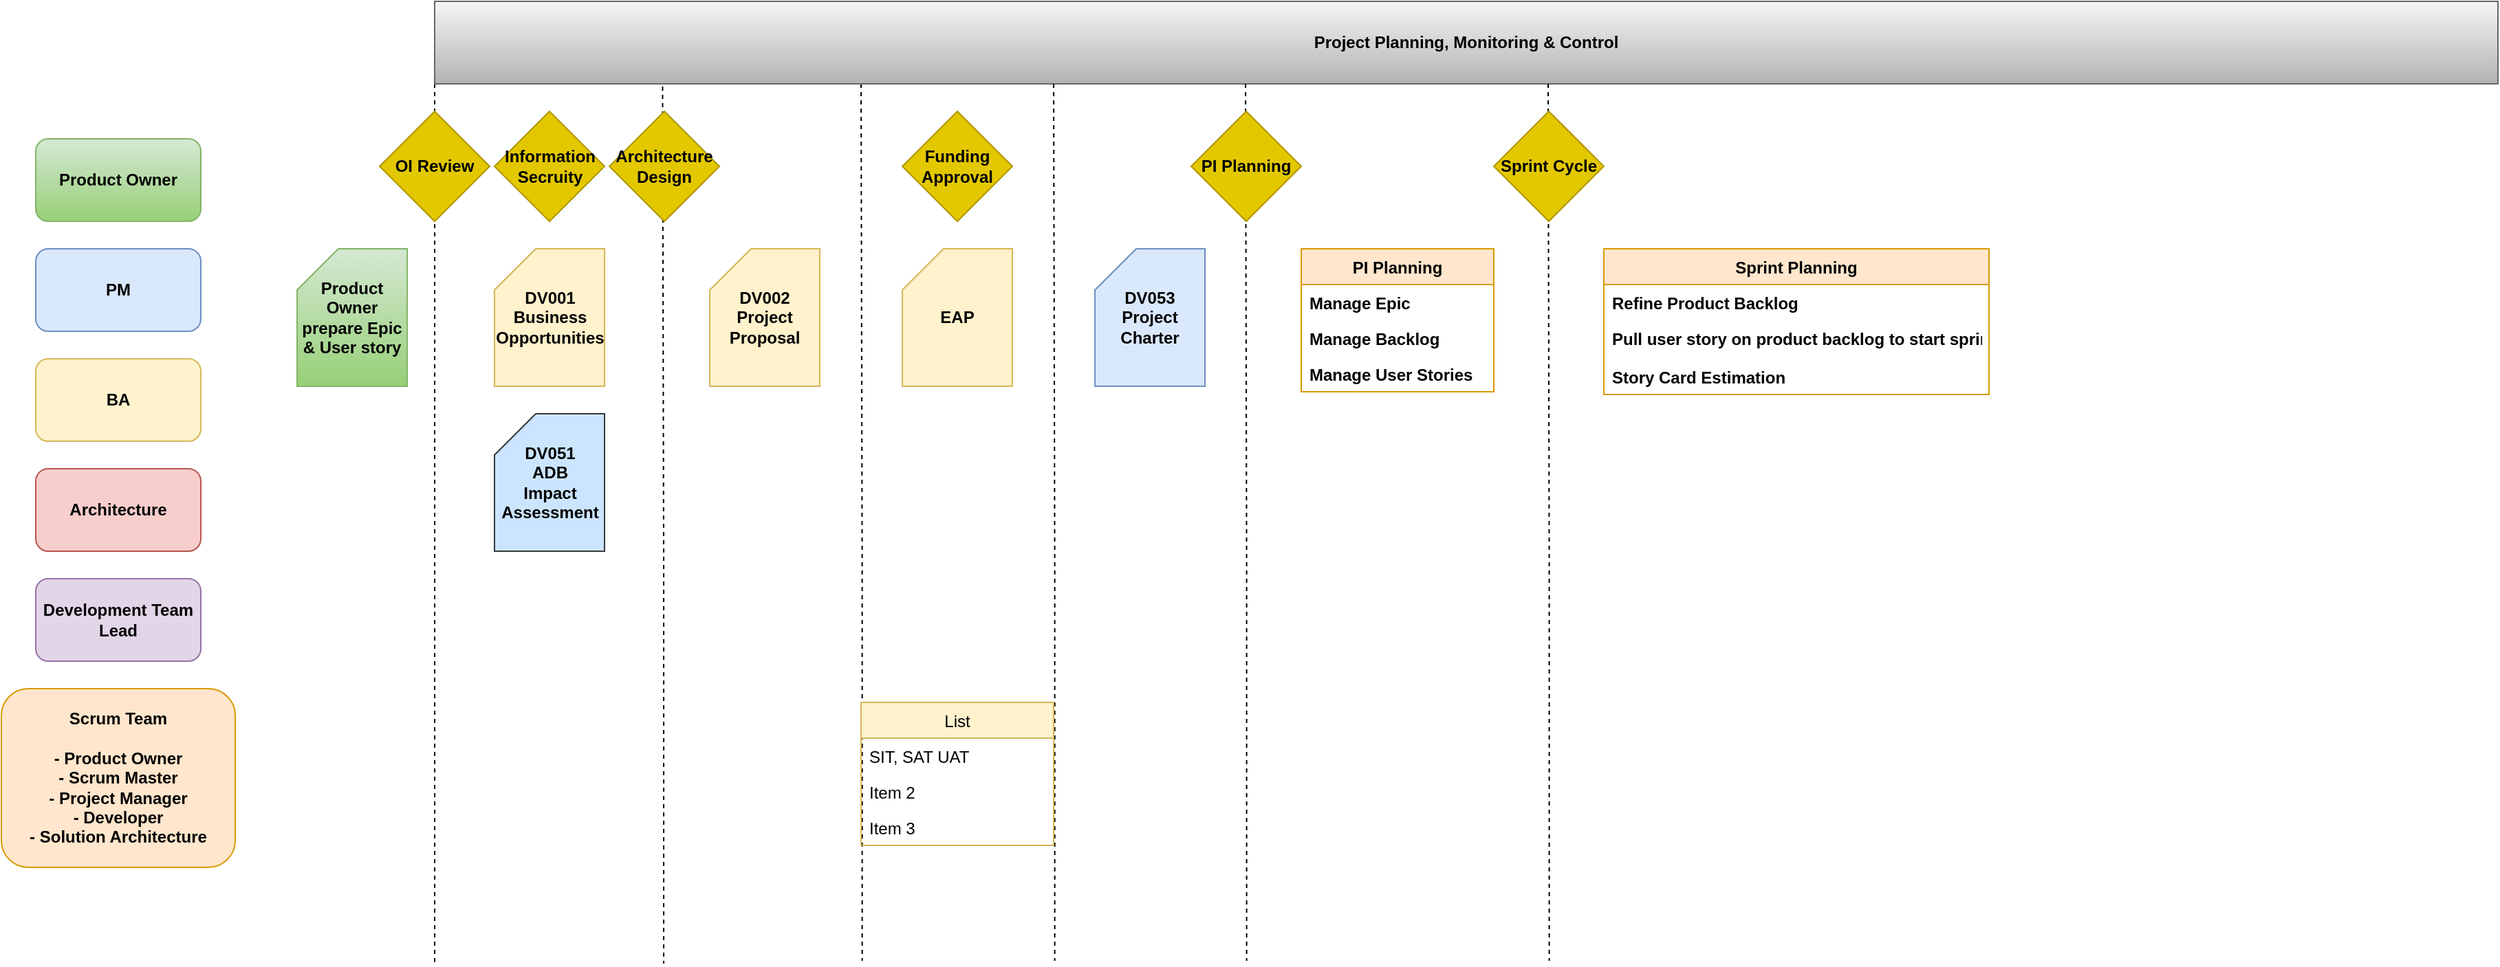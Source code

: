 <mxfile version="14.9.5" type="github">
  <diagram id="C5RBs43oDa-KdzZeNtuy" name="Page-1">
    <mxGraphModel dx="457" dy="1619" grid="1" gridSize="10" guides="1" tooltips="1" connect="1" arrows="1" fold="1" page="1" pageScale="1" pageWidth="827" pageHeight="1169" math="0" shadow="0">
      <root>
        <mxCell id="WIyWlLk6GJQsqaUBKTNV-0" />
        <mxCell id="WIyWlLk6GJQsqaUBKTNV-1" parent="WIyWlLk6GJQsqaUBKTNV-0" />
        <mxCell id="mM4xZMxqIYVrbbXNMaOM-7" value="" style="endArrow=none;dashed=1;html=1;exitX=0;exitY=1;exitDx=0;exitDy=0;" edge="1" parent="WIyWlLk6GJQsqaUBKTNV-1" source="mM4xZMxqIYVrbbXNMaOM-18">
          <mxGeometry width="50" height="50" relative="1" as="geometry">
            <mxPoint x="390" y="420" as="sourcePoint" />
            <mxPoint x="360" y="690" as="targetPoint" />
            <Array as="points">
              <mxPoint x="360" y="400" />
            </Array>
          </mxGeometry>
        </mxCell>
        <mxCell id="mM4xZMxqIYVrbbXNMaOM-0" value="&lt;b&gt;PM&lt;/b&gt;" style="rounded=1;whiteSpace=wrap;html=1;fillColor=#dae8fc;strokeColor=#6c8ebf;" vertex="1" parent="WIyWlLk6GJQsqaUBKTNV-1">
          <mxGeometry x="70" y="170" width="120" height="60" as="geometry" />
        </mxCell>
        <mxCell id="mM4xZMxqIYVrbbXNMaOM-1" value="&lt;b&gt;BA&lt;/b&gt;" style="rounded=1;whiteSpace=wrap;html=1;fillColor=#fff2cc;strokeColor=#d6b656;" vertex="1" parent="WIyWlLk6GJQsqaUBKTNV-1">
          <mxGeometry x="70" y="250" width="120" height="60" as="geometry" />
        </mxCell>
        <mxCell id="mM4xZMxqIYVrbbXNMaOM-2" value="&lt;b&gt;Architecture&lt;/b&gt;" style="rounded=1;whiteSpace=wrap;html=1;fillColor=#f8cecc;strokeColor=#b85450;" vertex="1" parent="WIyWlLk6GJQsqaUBKTNV-1">
          <mxGeometry x="70" y="330" width="120" height="60" as="geometry" />
        </mxCell>
        <mxCell id="mM4xZMxqIYVrbbXNMaOM-3" value="Development Team Lead" style="rounded=1;whiteSpace=wrap;html=1;fillColor=#e1d5e7;strokeColor=#9673a6;fontStyle=1" vertex="1" parent="WIyWlLk6GJQsqaUBKTNV-1">
          <mxGeometry x="70" y="410" width="120" height="60" as="geometry" />
        </mxCell>
        <mxCell id="mM4xZMxqIYVrbbXNMaOM-4" value="&lt;div&gt;Scrum Team&lt;/div&gt;&lt;div&gt;&lt;br&gt;&lt;/div&gt;&lt;div&gt;- Product Owner&lt;/div&gt;&lt;div&gt;- Scrum Master&lt;/div&gt;&lt;div&gt;- Project Manager&lt;/div&gt;&lt;div&gt;- Developer&lt;/div&gt;&lt;div&gt;- Solution Architecture&lt;br&gt;&lt;/div&gt;" style="rounded=1;whiteSpace=wrap;html=1;fillColor=#ffe6cc;strokeColor=#d79b00;fontStyle=1" vertex="1" parent="WIyWlLk6GJQsqaUBKTNV-1">
          <mxGeometry x="45" y="490" width="170" height="130" as="geometry" />
        </mxCell>
        <mxCell id="mM4xZMxqIYVrbbXNMaOM-6" value="OI Review" style="rhombus;whiteSpace=wrap;html=1;fillColor=#e3c800;strokeColor=#B09500;fontStyle=1;fontColor=#000000;" vertex="1" parent="WIyWlLk6GJQsqaUBKTNV-1">
          <mxGeometry x="320" y="70" width="80" height="80" as="geometry" />
        </mxCell>
        <mxCell id="mM4xZMxqIYVrbbXNMaOM-8" value="&lt;div&gt;DV001&lt;/div&gt;&lt;div&gt;Business Opportunities&lt;br&gt;&lt;/div&gt;" style="shape=card;whiteSpace=wrap;html=1;fillColor=#fff2cc;strokeColor=#d6b656;fontStyle=1" vertex="1" parent="WIyWlLk6GJQsqaUBKTNV-1">
          <mxGeometry x="403.5" y="170" width="80" height="100" as="geometry" />
        </mxCell>
        <mxCell id="mM4xZMxqIYVrbbXNMaOM-9" value="Information Secruity" style="rhombus;whiteSpace=wrap;html=1;fillColor=#e3c800;strokeColor=#B09500;fontStyle=1;fontColor=#000000;" vertex="1" parent="WIyWlLk6GJQsqaUBKTNV-1">
          <mxGeometry x="403.5" y="70" width="80" height="80" as="geometry" />
        </mxCell>
        <mxCell id="mM4xZMxqIYVrbbXNMaOM-11" value="" style="endArrow=none;dashed=1;html=1;exitX=0.185;exitY=1.033;exitDx=0;exitDy=0;exitPerimeter=0;" edge="1" parent="WIyWlLk6GJQsqaUBKTNV-1">
          <mxGeometry width="50" height="50" relative="1" as="geometry">
            <mxPoint x="525.7" y="51.98" as="sourcePoint" />
            <mxPoint x="526.5" y="690" as="targetPoint" />
            <Array as="points">
              <mxPoint x="526.5" y="400" />
            </Array>
          </mxGeometry>
        </mxCell>
        <mxCell id="mM4xZMxqIYVrbbXNMaOM-10" value="Architecture Design" style="rhombus;whiteSpace=wrap;html=1;fillColor=#e3c800;strokeColor=#B09500;fontStyle=1;fontColor=#000000;" vertex="1" parent="WIyWlLk6GJQsqaUBKTNV-1">
          <mxGeometry x="487" y="70" width="80" height="80" as="geometry" />
        </mxCell>
        <mxCell id="mM4xZMxqIYVrbbXNMaOM-12" value="&lt;div&gt;DV051&lt;/div&gt;&lt;div&gt;ADB&lt;br&gt;&lt;/div&gt;&lt;div&gt;Impact Assessment&lt;br&gt;&lt;/div&gt;" style="shape=card;whiteSpace=wrap;html=1;fillColor=#cce5ff;strokeColor=#36393d;fontStyle=1" vertex="1" parent="WIyWlLk6GJQsqaUBKTNV-1">
          <mxGeometry x="403.5" y="290" width="80" height="100" as="geometry" />
        </mxCell>
        <mxCell id="mM4xZMxqIYVrbbXNMaOM-13" value="&lt;div&gt;DV002&lt;/div&gt;&lt;div&gt;Project Proposal&lt;br&gt;&lt;/div&gt;" style="shape=card;whiteSpace=wrap;html=1;fillColor=#fff2cc;strokeColor=#d6b656;fontStyle=1" vertex="1" parent="WIyWlLk6GJQsqaUBKTNV-1">
          <mxGeometry x="560" y="170" width="80" height="100" as="geometry" />
        </mxCell>
        <mxCell id="mM4xZMxqIYVrbbXNMaOM-14" value="Product Owner prepare Epic &amp;amp; User story" style="shape=card;whiteSpace=wrap;html=1;fillColor=#d5e8d4;strokeColor=#82b366;fontStyle=1;gradientColor=#97d077;" vertex="1" parent="WIyWlLk6GJQsqaUBKTNV-1">
          <mxGeometry x="260" y="170" width="80" height="100" as="geometry" />
        </mxCell>
        <mxCell id="mM4xZMxqIYVrbbXNMaOM-15" value="Product Owner" style="rounded=1;whiteSpace=wrap;html=1;fillColor=#d5e8d4;strokeColor=#82b366;gradientColor=#97d077;fontStyle=1" vertex="1" parent="WIyWlLk6GJQsqaUBKTNV-1">
          <mxGeometry x="70" y="90" width="120" height="60" as="geometry" />
        </mxCell>
        <mxCell id="mM4xZMxqIYVrbbXNMaOM-20" value="" style="endArrow=none;dashed=1;html=1;exitX=0.185;exitY=1.033;exitDx=0;exitDy=0;exitPerimeter=0;" edge="1" parent="WIyWlLk6GJQsqaUBKTNV-1">
          <mxGeometry width="50" height="50" relative="1" as="geometry">
            <mxPoint x="670" y="50.0" as="sourcePoint" />
            <mxPoint x="670.8" y="688.02" as="targetPoint" />
            <Array as="points">
              <mxPoint x="670.8" y="398.02" />
            </Array>
          </mxGeometry>
        </mxCell>
        <mxCell id="mM4xZMxqIYVrbbXNMaOM-16" value="Funding Approval" style="rhombus;whiteSpace=wrap;html=1;fillColor=#e3c800;strokeColor=#B09500;fontStyle=1;fontColor=#000000;" vertex="1" parent="WIyWlLk6GJQsqaUBKTNV-1">
          <mxGeometry x="700" y="70" width="80" height="80" as="geometry" />
        </mxCell>
        <mxCell id="mM4xZMxqIYVrbbXNMaOM-18" value="Project Planning, Monitoring &amp;amp; Control" style="rounded=0;whiteSpace=wrap;html=1;gradientColor=#b3b3b3;fillColor=#f5f5f5;strokeColor=#666666;fontStyle=1" vertex="1" parent="WIyWlLk6GJQsqaUBKTNV-1">
          <mxGeometry x="360" y="-10" width="1500" height="60" as="geometry" />
        </mxCell>
        <mxCell id="mM4xZMxqIYVrbbXNMaOM-19" value="&lt;div&gt;DV053&lt;/div&gt;&lt;div&gt;Project Charter&lt;br&gt;&lt;/div&gt;" style="shape=card;whiteSpace=wrap;html=1;fillColor=#dae8fc;strokeColor=#6c8ebf;fontStyle=1" vertex="1" parent="WIyWlLk6GJQsqaUBKTNV-1">
          <mxGeometry x="840" y="170" width="80" height="100" as="geometry" />
        </mxCell>
        <mxCell id="mM4xZMxqIYVrbbXNMaOM-21" value="" style="endArrow=none;dashed=1;html=1;exitX=0.185;exitY=1.033;exitDx=0;exitDy=0;exitPerimeter=0;" edge="1" parent="WIyWlLk6GJQsqaUBKTNV-1">
          <mxGeometry width="50" height="50" relative="1" as="geometry">
            <mxPoint x="810" y="50" as="sourcePoint" />
            <mxPoint x="810.8" y="688.02" as="targetPoint" />
            <Array as="points">
              <mxPoint x="810.8" y="398.02" />
            </Array>
          </mxGeometry>
        </mxCell>
        <mxCell id="mM4xZMxqIYVrbbXNMaOM-23" value="EAP" style="shape=card;whiteSpace=wrap;html=1;fillColor=#fff2cc;strokeColor=#d6b656;fontStyle=1" vertex="1" parent="WIyWlLk6GJQsqaUBKTNV-1">
          <mxGeometry x="700" y="170" width="80" height="100" as="geometry" />
        </mxCell>
        <mxCell id="mM4xZMxqIYVrbbXNMaOM-26" value="" style="endArrow=none;dashed=1;html=1;exitX=0.185;exitY=1.033;exitDx=0;exitDy=0;exitPerimeter=0;" edge="1" parent="WIyWlLk6GJQsqaUBKTNV-1">
          <mxGeometry width="50" height="50" relative="1" as="geometry">
            <mxPoint x="949.5" y="50" as="sourcePoint" />
            <mxPoint x="950.3" y="688.02" as="targetPoint" />
            <Array as="points">
              <mxPoint x="950.3" y="398.02" />
            </Array>
          </mxGeometry>
        </mxCell>
        <mxCell id="mM4xZMxqIYVrbbXNMaOM-25" value="PI Planning" style="rhombus;whiteSpace=wrap;html=1;fillColor=#e3c800;strokeColor=#B09500;fontStyle=1;fontColor=#000000;" vertex="1" parent="WIyWlLk6GJQsqaUBKTNV-1">
          <mxGeometry x="910" y="70" width="80" height="80" as="geometry" />
        </mxCell>
        <mxCell id="mM4xZMxqIYVrbbXNMaOM-30" value="PI Planning" style="swimlane;fontStyle=1;childLayout=stackLayout;horizontal=1;startSize=26;horizontalStack=0;resizeParent=1;resizeParentMax=0;resizeLast=0;collapsible=1;marginBottom=0;fillColor=#ffe6cc;strokeColor=#d79b00;" vertex="1" parent="WIyWlLk6GJQsqaUBKTNV-1">
          <mxGeometry x="990" y="170" width="140" height="104" as="geometry" />
        </mxCell>
        <mxCell id="mM4xZMxqIYVrbbXNMaOM-31" value="Manage Epic" style="text;strokeColor=none;fillColor=none;align=left;verticalAlign=top;spacingLeft=4;spacingRight=4;overflow=hidden;rotatable=0;points=[[0,0.5],[1,0.5]];portConstraint=eastwest;fontStyle=1" vertex="1" parent="mM4xZMxqIYVrbbXNMaOM-30">
          <mxGeometry y="26" width="140" height="26" as="geometry" />
        </mxCell>
        <mxCell id="mM4xZMxqIYVrbbXNMaOM-32" value="Manage Backlog" style="text;strokeColor=none;fillColor=none;align=left;verticalAlign=top;spacingLeft=4;spacingRight=4;overflow=hidden;rotatable=0;points=[[0,0.5],[1,0.5]];portConstraint=eastwest;fontStyle=1" vertex="1" parent="mM4xZMxqIYVrbbXNMaOM-30">
          <mxGeometry y="52" width="140" height="26" as="geometry" />
        </mxCell>
        <mxCell id="mM4xZMxqIYVrbbXNMaOM-33" value="Manage User Stories" style="text;strokeColor=none;fillColor=none;align=left;verticalAlign=top;spacingLeft=4;spacingRight=4;overflow=hidden;rotatable=0;points=[[0,0.5],[1,0.5]];portConstraint=eastwest;fontStyle=1" vertex="1" parent="mM4xZMxqIYVrbbXNMaOM-30">
          <mxGeometry y="78" width="140" height="26" as="geometry" />
        </mxCell>
        <mxCell id="mM4xZMxqIYVrbbXNMaOM-34" value="" style="endArrow=none;dashed=1;html=1;exitX=0.185;exitY=1.033;exitDx=0;exitDy=0;exitPerimeter=0;" edge="1" parent="WIyWlLk6GJQsqaUBKTNV-1">
          <mxGeometry width="50" height="50" relative="1" as="geometry">
            <mxPoint x="1169.5" y="50" as="sourcePoint" />
            <mxPoint x="1170.3" y="688.02" as="targetPoint" />
            <Array as="points">
              <mxPoint x="1170.3" y="398.02" />
            </Array>
          </mxGeometry>
        </mxCell>
        <mxCell id="mM4xZMxqIYVrbbXNMaOM-35" value="Sprint Cycle" style="rhombus;whiteSpace=wrap;html=1;fillColor=#e3c800;strokeColor=#B09500;fontStyle=1;fontColor=#000000;" vertex="1" parent="WIyWlLk6GJQsqaUBKTNV-1">
          <mxGeometry x="1130" y="70" width="80" height="80" as="geometry" />
        </mxCell>
        <mxCell id="mM4xZMxqIYVrbbXNMaOM-36" value="Sprint Planning" style="swimlane;fontStyle=1;childLayout=stackLayout;horizontal=1;startSize=26;horizontalStack=0;resizeParent=1;resizeParentMax=0;resizeLast=0;collapsible=1;marginBottom=0;fillColor=#ffe6cc;strokeColor=#d79b00;" vertex="1" parent="WIyWlLk6GJQsqaUBKTNV-1">
          <mxGeometry x="1210" y="170" width="280" height="106" as="geometry" />
        </mxCell>
        <mxCell id="mM4xZMxqIYVrbbXNMaOM-37" value="Refine Product Backlog" style="text;strokeColor=none;fillColor=none;align=left;verticalAlign=top;spacingLeft=4;spacingRight=4;overflow=hidden;rotatable=0;points=[[0,0.5],[1,0.5]];portConstraint=eastwest;fontStyle=1" vertex="1" parent="mM4xZMxqIYVrbbXNMaOM-36">
          <mxGeometry y="26" width="280" height="26" as="geometry" />
        </mxCell>
        <mxCell id="mM4xZMxqIYVrbbXNMaOM-38" value="Pull user story on product backlog to start sprint" style="text;strokeColor=none;fillColor=none;align=left;verticalAlign=top;spacingLeft=4;spacingRight=4;overflow=hidden;rotatable=0;points=[[0,0.5],[1,0.5]];portConstraint=eastwest;fontStyle=1" vertex="1" parent="mM4xZMxqIYVrbbXNMaOM-36">
          <mxGeometry y="52" width="280" height="28" as="geometry" />
        </mxCell>
        <mxCell id="mM4xZMxqIYVrbbXNMaOM-39" value="Story Card Estimation" style="text;strokeColor=none;fillColor=none;align=left;verticalAlign=top;spacingLeft=4;spacingRight=4;overflow=hidden;rotatable=0;points=[[0,0.5],[1,0.5]];portConstraint=eastwest;fontStyle=1" vertex="1" parent="mM4xZMxqIYVrbbXNMaOM-36">
          <mxGeometry y="80" width="280" height="26" as="geometry" />
        </mxCell>
        <mxCell id="mM4xZMxqIYVrbbXNMaOM-41" value="List" style="swimlane;fontStyle=0;childLayout=stackLayout;horizontal=1;startSize=26;horizontalStack=0;resizeParent=1;resizeParentMax=0;resizeLast=0;collapsible=1;marginBottom=0;fillColor=#fff2cc;strokeColor=#d6b656;" vertex="1" parent="WIyWlLk6GJQsqaUBKTNV-1">
          <mxGeometry x="670" y="500" width="140" height="104" as="geometry" />
        </mxCell>
        <mxCell id="mM4xZMxqIYVrbbXNMaOM-42" value="SIT, SAT UAT" style="text;strokeColor=none;fillColor=none;align=left;verticalAlign=top;spacingLeft=4;spacingRight=4;overflow=hidden;rotatable=0;points=[[0,0.5],[1,0.5]];portConstraint=eastwest;" vertex="1" parent="mM4xZMxqIYVrbbXNMaOM-41">
          <mxGeometry y="26" width="140" height="26" as="geometry" />
        </mxCell>
        <mxCell id="mM4xZMxqIYVrbbXNMaOM-43" value="Item 2" style="text;strokeColor=none;fillColor=none;align=left;verticalAlign=top;spacingLeft=4;spacingRight=4;overflow=hidden;rotatable=0;points=[[0,0.5],[1,0.5]];portConstraint=eastwest;" vertex="1" parent="mM4xZMxqIYVrbbXNMaOM-41">
          <mxGeometry y="52" width="140" height="26" as="geometry" />
        </mxCell>
        <mxCell id="mM4xZMxqIYVrbbXNMaOM-44" value="Item 3" style="text;strokeColor=none;fillColor=none;align=left;verticalAlign=top;spacingLeft=4;spacingRight=4;overflow=hidden;rotatable=0;points=[[0,0.5],[1,0.5]];portConstraint=eastwest;" vertex="1" parent="mM4xZMxqIYVrbbXNMaOM-41">
          <mxGeometry y="78" width="140" height="26" as="geometry" />
        </mxCell>
      </root>
    </mxGraphModel>
  </diagram>
</mxfile>
